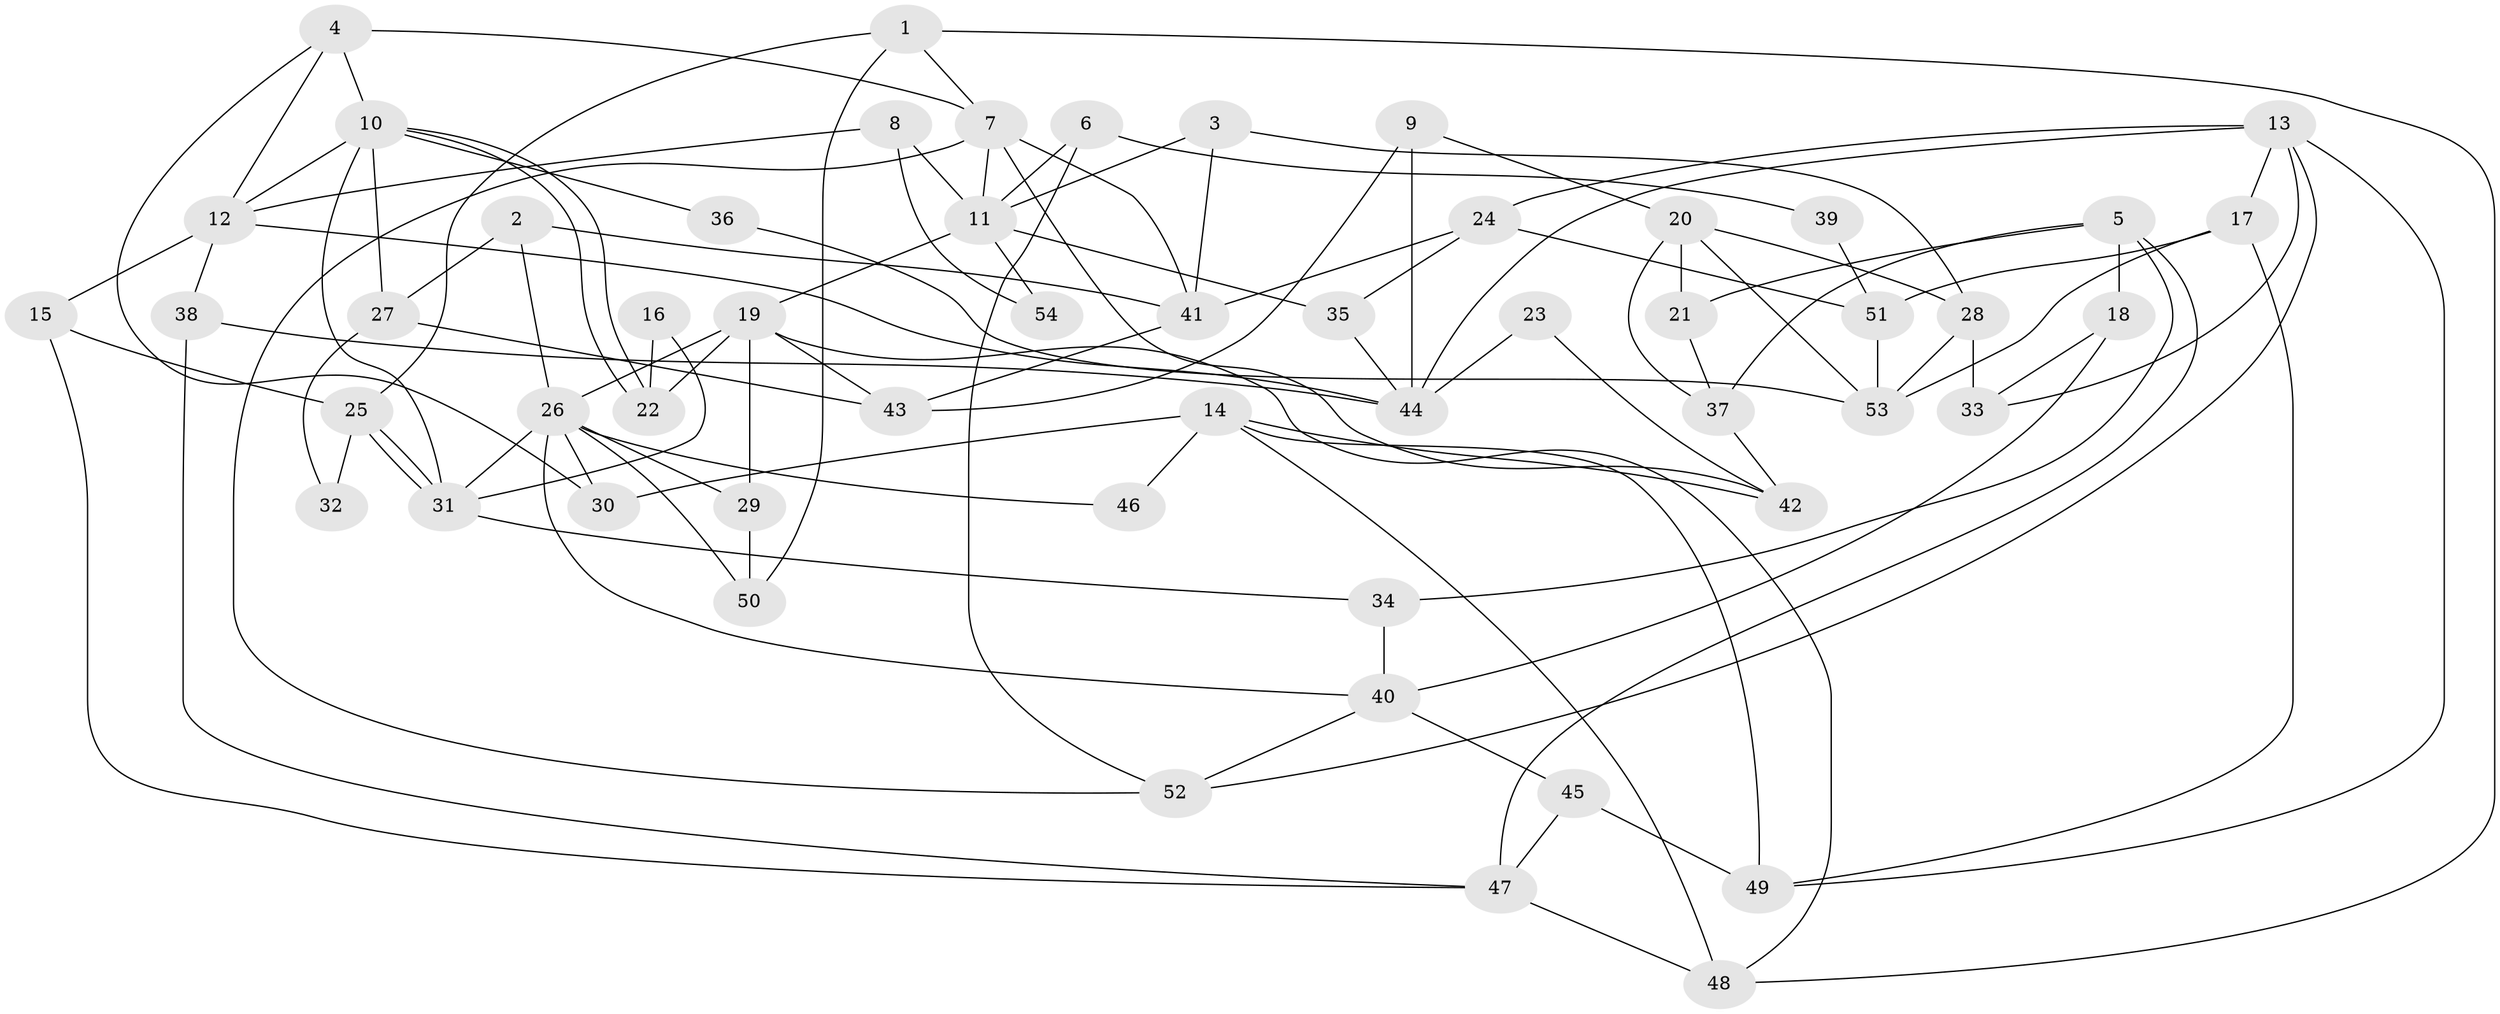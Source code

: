 // coarse degree distribution, {6: 0.24242424242424243, 3: 0.30303030303030304, 5: 0.09090909090909091, 7: 0.12121212121212122, 4: 0.12121212121212122, 9: 0.030303030303030304, 2: 0.09090909090909091}
// Generated by graph-tools (version 1.1) at 2025/24/03/03/25 07:24:02]
// undirected, 54 vertices, 108 edges
graph export_dot {
graph [start="1"]
  node [color=gray90,style=filled];
  1;
  2;
  3;
  4;
  5;
  6;
  7;
  8;
  9;
  10;
  11;
  12;
  13;
  14;
  15;
  16;
  17;
  18;
  19;
  20;
  21;
  22;
  23;
  24;
  25;
  26;
  27;
  28;
  29;
  30;
  31;
  32;
  33;
  34;
  35;
  36;
  37;
  38;
  39;
  40;
  41;
  42;
  43;
  44;
  45;
  46;
  47;
  48;
  49;
  50;
  51;
  52;
  53;
  54;
  1 -- 50;
  1 -- 7;
  1 -- 25;
  1 -- 48;
  2 -- 26;
  2 -- 41;
  2 -- 27;
  3 -- 11;
  3 -- 28;
  3 -- 41;
  4 -- 12;
  4 -- 10;
  4 -- 7;
  4 -- 30;
  5 -- 18;
  5 -- 47;
  5 -- 21;
  5 -- 34;
  5 -- 37;
  6 -- 52;
  6 -- 11;
  6 -- 39;
  7 -- 52;
  7 -- 11;
  7 -- 41;
  7 -- 42;
  8 -- 12;
  8 -- 11;
  8 -- 54;
  9 -- 44;
  9 -- 20;
  9 -- 43;
  10 -- 22;
  10 -- 22;
  10 -- 27;
  10 -- 12;
  10 -- 31;
  10 -- 36;
  11 -- 19;
  11 -- 35;
  11 -- 54;
  12 -- 15;
  12 -- 38;
  12 -- 44;
  13 -- 44;
  13 -- 24;
  13 -- 17;
  13 -- 33;
  13 -- 49;
  13 -- 52;
  14 -- 30;
  14 -- 49;
  14 -- 42;
  14 -- 46;
  14 -- 48;
  15 -- 47;
  15 -- 25;
  16 -- 22;
  16 -- 31;
  17 -- 51;
  17 -- 49;
  17 -- 53;
  18 -- 40;
  18 -- 33;
  19 -- 48;
  19 -- 43;
  19 -- 22;
  19 -- 26;
  19 -- 29;
  20 -- 21;
  20 -- 37;
  20 -- 28;
  20 -- 53;
  21 -- 37;
  23 -- 42;
  23 -- 44;
  24 -- 35;
  24 -- 41;
  24 -- 51;
  25 -- 31;
  25 -- 31;
  25 -- 32;
  26 -- 31;
  26 -- 29;
  26 -- 30;
  26 -- 40;
  26 -- 46;
  26 -- 50;
  27 -- 43;
  27 -- 32;
  28 -- 53;
  28 -- 33;
  29 -- 50;
  31 -- 34;
  34 -- 40;
  35 -- 44;
  36 -- 53;
  37 -- 42;
  38 -- 47;
  38 -- 44;
  39 -- 51;
  40 -- 45;
  40 -- 52;
  41 -- 43;
  45 -- 49;
  45 -- 47;
  47 -- 48;
  51 -- 53;
}
